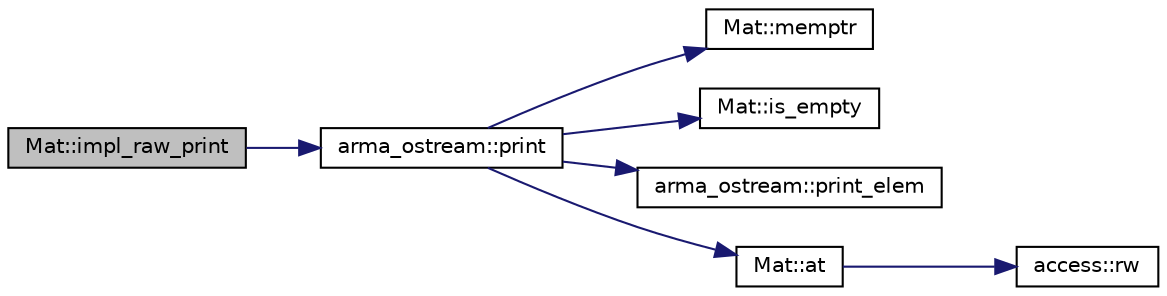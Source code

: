 digraph "Mat::impl_raw_print"
{
  edge [fontname="Helvetica",fontsize="10",labelfontname="Helvetica",labelfontsize="10"];
  node [fontname="Helvetica",fontsize="10",shape=record];
  rankdir="LR";
  Node1 [label="Mat::impl_raw_print",height=0.2,width=0.4,color="black", fillcolor="grey75", style="filled" fontcolor="black"];
  Node1 -> Node2 [color="midnightblue",fontsize="10",style="solid",fontname="Helvetica"];
  Node2 [label="arma_ostream::print",height=0.2,width=0.4,color="black", fillcolor="white", style="filled",URL="$group__arma__ostream.html#ga203b8a0da4b4475a62bdd88a3661831f",tooltip="Print a matrix to the specified stream."];
  Node2 -> Node3 [color="midnightblue",fontsize="10",style="solid",fontname="Helvetica"];
  Node3 [label="Mat::memptr",height=0.2,width=0.4,color="black", fillcolor="white", style="filled",URL="$group___mat.html#gad5b1b46a9288e04128aa11c99cc2b444",tooltip="returns a pointer to array of eTs used by the matrix"];
  Node2 -> Node4 [color="midnightblue",fontsize="10",style="solid",fontname="Helvetica"];
  Node4 [label="Mat::is_empty",height=0.2,width=0.4,color="black", fillcolor="white", style="filled",URL="$group___mat.html#ga6aea90307174186e101c8d20cb33be66",tooltip="returns true if the matrix has no elements"];
  Node2 -> Node5 [color="midnightblue",fontsize="10",style="solid",fontname="Helvetica"];
  Node5 [label="arma_ostream::print_elem",height=0.2,width=0.4,color="black", fillcolor="white", style="filled",URL="$group__arma__ostream.html#ga1cfd7bc0f3cd2ead922639f275db1d35",tooltip="Print an element to the specified stream."];
  Node2 -> Node6 [color="midnightblue",fontsize="10",style="solid",fontname="Helvetica"];
  Node6 [label="Mat::at",height=0.2,width=0.4,color="black", fillcolor="white", style="filled",URL="$group___mat.html#ga62c874c45807d7853afd231ae9f512d7",tooltip="linear element accessor (treats the matrix as a vector); no bounds check."];
  Node6 -> Node7 [color="midnightblue",fontsize="10",style="solid",fontname="Helvetica"];
  Node7 [label="access::rw",height=0.2,width=0.4,color="black", fillcolor="white", style="filled",URL="$classaccess.html#acd46d2d9e6004074b21bdec6a2f23c6e",tooltip="internal function to allow modification of data declared as read-only (use with caution)"];
}
